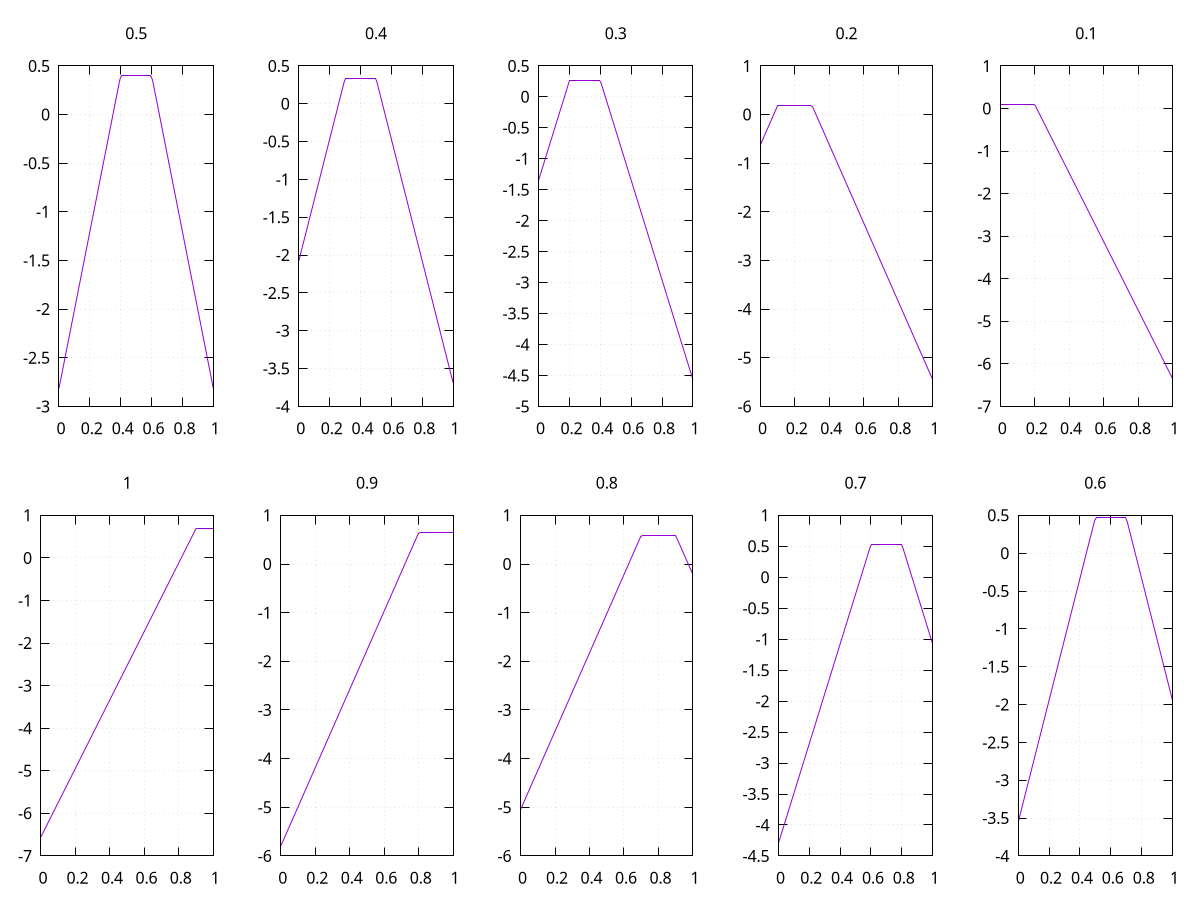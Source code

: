 #Plot settings
set term jpeg size 1920,1080 
set output "multipleExpDecay2dDecay0.2.jpeg"

set grid ytics lt 0 lw 1 lc rgb "#bbbbbb"
set grid xtics lt 0 lw 1 lc rgb "#bbbbbb"

set xrange [0:1] 

#Auxiliar Functions
max(x,y) = (x > y) ? x : y
mod(x) = (x<0) ? -x : x

#Score function parameters
decay = 0.2
scale = 0.2
offset = 0.1
ESValue(x, origin) = max(0., mod(x - origin) - offset)

Lambda = log(decay) / scale
expDecay(x, origin) = exp(Lambda*ESValue(x,origin)) 
magic = 1

set multiplot layout 2,5

set title "1"
unset key
originx = 1.0
set origin 0, 0
plot log(expDecay(x, originx)*magic*(1+originx))

set title "0.9"
unset key
originx = 0.9
set origin 0.2, 0
plot log(expDecay(x, originx)*magic*(1+originx))

set title "0.8"
unset key
originx = 0.8
set origin 0.4, 0
plot log(expDecay(x, originx)*magic*(1+originx))

set title "0.7"
unset key
originx = 0.7
set origin 0.6, 0
plot log(expDecay(x, originx)*magic*(1+originx))

set title "0.6"
unset key
originx = 0.6
set origin 0.8, 0
plot log(expDecay(x, originx)*magic*(1+originx))

set title "0.5"
unset key
originx = 0.5
set origin 0, .5
plot log(expDecay(x, originx)*magic*(1+originx))

set title "0.4"
unset key
originx = 0.4
set origin 0.2, .5
plot log(expDecay(x, originx)*magic*(1+originx))

set title "0.3"
unset key
originx = 0.3
set origin 0.4, .5
plot log(expDecay(x, originx)*magic*(1+originx))

set title "0.2"
unset key
originx = 0.2
set origin 0.6, .5
plot log(expDecay(x, originx)*magic*(1+originx))

set title "0.1"
unset key
originx = 0.1
set origin 0.8, .5
plot log(expDecay(x, originx)*magic*(1+originx))

unset multiplot
